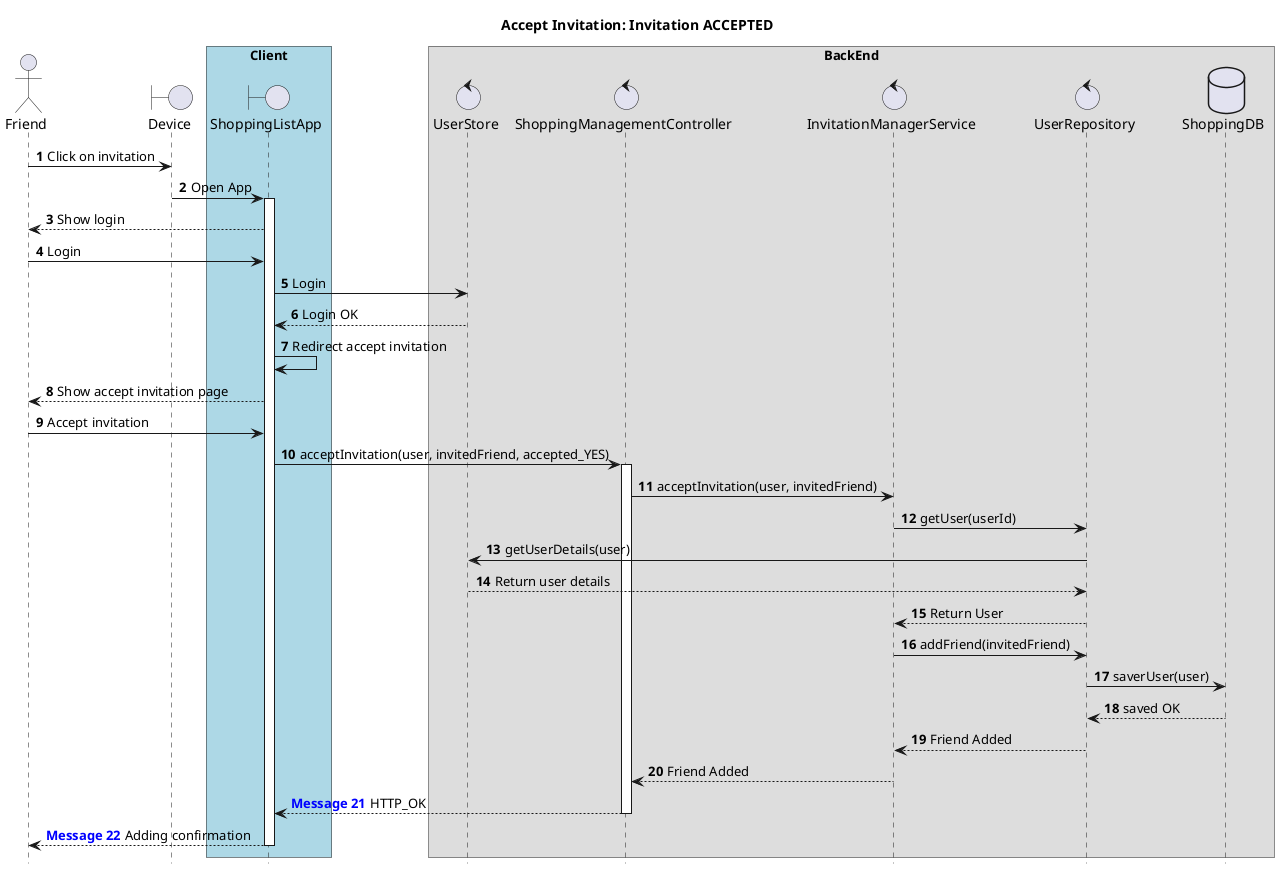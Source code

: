 @startuml
hide footbox
title Accept Invitation: Invitation ACCEPTED
autonumber
actor Friend
boundary Device
box "Client" #LightBlue
boundary ShoppingListApp
end box
box "BackEnd"
control UserStore
control ShoppingManagementController
control InvitationManagerService
control UserRepository
database ShoppingDB
end box
Friend->Device:Click on invitation
Device->ShoppingListApp: Open App
activate ShoppingListApp
ShoppingListApp-->Friend: Show login
Friend->ShoppingListApp: Login
ShoppingListApp->UserStore:Login
UserStore-->ShoppingListApp: Login OK
ShoppingListApp -> ShoppingListApp: Redirect accept invitation
ShoppingListApp-->Friend: Show accept invitation page
Friend->ShoppingListApp: Accept invitation
ShoppingListApp->ShoppingManagementController: acceptInvitation(user, invitedFriend, accepted_YES)
activate ShoppingManagementController
ShoppingManagementController->InvitationManagerService: acceptInvitation(user, invitedFriend)
InvitationManagerService->UserRepository: getUser(userId)
UserRepository->UserStore: getUserDetails(user)
UserStore-->UserRepository:Return user details
UserRepository-->InvitationManagerService:Return User
InvitationManagerService->UserRepository:addFriend(invitedFriend)
UserRepository->ShoppingDB:saverUser(user)
ShoppingDB-->UserRepository: saved OK
UserRepository --> InvitationManagerService: Friend Added
InvitationManagerService --> ShoppingManagementController: Friend Added
autonumber resume "<font color=blue><b>Message "
ShoppingManagementController --> ShoppingListApp: HTTP_OK
deactivate ShoppingManagementController
ShoppingListApp-->Friend: Adding confirmation
deactivate ShoppingListApp
@enduml